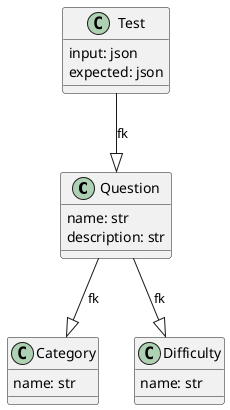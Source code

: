 @startuml
class Question {
    name: str
    description: str
}

class Category {
    name: str
}

class Difficulty {
    name: str
}

class Test {
    input: json
    expected: json
}

Test --|> Question: fk
Question --|> Category: fk
Question --|> Difficulty: fk
@enduml